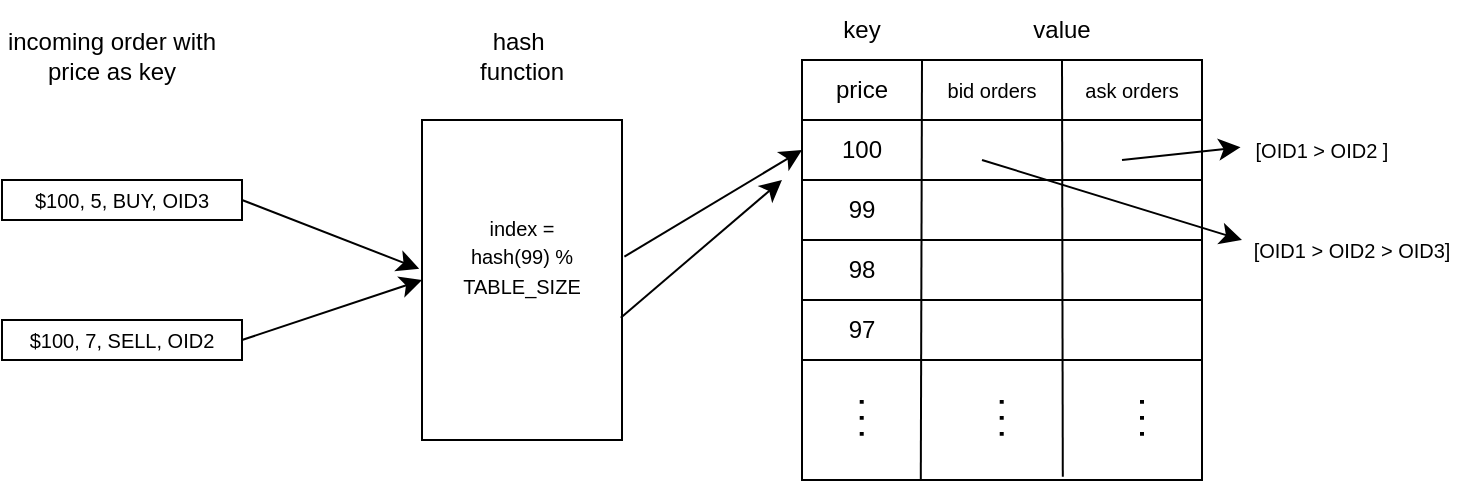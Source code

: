 <mxfile version="27.1.4">
  <diagram name="Page-1" id="N2E-GMV_lUsr6pByv2gw">
    <mxGraphModel dx="546" dy="1067" grid="1" gridSize="10" guides="1" tooltips="1" connect="1" arrows="1" fold="1" page="1" pageScale="1" pageWidth="850" pageHeight="1100" math="0" shadow="0">
      <root>
        <mxCell id="0" />
        <mxCell id="1" parent="0" />
        <mxCell id="UzoHA2U7FZqmbj5FK5Mm-1" value="" style="rounded=0;whiteSpace=wrap;html=1;" vertex="1" parent="1">
          <mxGeometry x="280" y="310" width="100" height="160" as="geometry" />
        </mxCell>
        <mxCell id="UzoHA2U7FZqmbj5FK5Mm-2" value="" style="rounded=0;whiteSpace=wrap;html=1;" vertex="1" parent="1">
          <mxGeometry x="470" y="280" width="200" height="210" as="geometry" />
        </mxCell>
        <mxCell id="UzoHA2U7FZqmbj5FK5Mm-3" value="" style="endArrow=none;html=1;rounded=0;fontSize=12;startSize=8;endSize=8;curved=1;exitX=0.297;exitY=1.001;exitDx=0;exitDy=0;exitPerimeter=0;" edge="1" parent="1" source="UzoHA2U7FZqmbj5FK5Mm-2">
          <mxGeometry width="50" height="50" relative="1" as="geometry">
            <mxPoint x="530" y="460" as="sourcePoint" />
            <mxPoint x="530" y="280" as="targetPoint" />
          </mxGeometry>
        </mxCell>
        <mxCell id="UzoHA2U7FZqmbj5FK5Mm-5" value="" style="endArrow=none;html=1;rounded=0;fontSize=12;startSize=8;endSize=8;curved=1;exitX=0;exitY=0.5;exitDx=0;exitDy=0;entryX=1;entryY=0.5;entryDx=0;entryDy=0;" edge="1" parent="1">
          <mxGeometry width="50" height="50" relative="1" as="geometry">
            <mxPoint x="470" y="400" as="sourcePoint" />
            <mxPoint x="670" y="400" as="targetPoint" />
          </mxGeometry>
        </mxCell>
        <mxCell id="UzoHA2U7FZqmbj5FK5Mm-6" value="" style="endArrow=none;html=1;rounded=0;fontSize=12;startSize=8;endSize=8;curved=1;exitX=0;exitY=0.5;exitDx=0;exitDy=0;entryX=1;entryY=0.5;entryDx=0;entryDy=0;" edge="1" parent="1">
          <mxGeometry width="50" height="50" relative="1" as="geometry">
            <mxPoint x="470" y="370" as="sourcePoint" />
            <mxPoint x="670" y="370" as="targetPoint" />
          </mxGeometry>
        </mxCell>
        <mxCell id="UzoHA2U7FZqmbj5FK5Mm-7" value="" style="endArrow=none;html=1;rounded=0;fontSize=12;startSize=8;endSize=8;curved=1;exitX=0;exitY=0.5;exitDx=0;exitDy=0;entryX=1;entryY=0.5;entryDx=0;entryDy=0;" edge="1" parent="1">
          <mxGeometry width="50" height="50" relative="1" as="geometry">
            <mxPoint x="470" y="340" as="sourcePoint" />
            <mxPoint x="670" y="340" as="targetPoint" />
          </mxGeometry>
        </mxCell>
        <mxCell id="UzoHA2U7FZqmbj5FK5Mm-8" value="" style="endArrow=none;html=1;rounded=0;fontSize=12;startSize=8;endSize=8;curved=1;exitX=0;exitY=0.5;exitDx=0;exitDy=0;entryX=1;entryY=0.5;entryDx=0;entryDy=0;" edge="1" parent="1">
          <mxGeometry width="50" height="50" relative="1" as="geometry">
            <mxPoint x="470" y="310" as="sourcePoint" />
            <mxPoint x="670" y="310" as="targetPoint" />
          </mxGeometry>
        </mxCell>
        <mxCell id="UzoHA2U7FZqmbj5FK5Mm-9" value="" style="endArrow=none;html=1;rounded=0;fontSize=12;startSize=8;endSize=8;curved=1;exitX=0.652;exitY=0.992;exitDx=0;exitDy=0;exitPerimeter=0;" edge="1" parent="1" source="UzoHA2U7FZqmbj5FK5Mm-2">
          <mxGeometry width="50" height="50" relative="1" as="geometry">
            <mxPoint x="600" y="460" as="sourcePoint" />
            <mxPoint x="600" y="280" as="targetPoint" />
          </mxGeometry>
        </mxCell>
        <mxCell id="UzoHA2U7FZqmbj5FK5Mm-11" value="price" style="text;html=1;align=center;verticalAlign=middle;whiteSpace=wrap;rounded=0;" vertex="1" parent="1">
          <mxGeometry x="470" y="280" width="60" height="30" as="geometry" />
        </mxCell>
        <mxCell id="UzoHA2U7FZqmbj5FK5Mm-12" value="&lt;font style=&quot;font-size: 10px;&quot;&gt;bid orders&lt;/font&gt;" style="text;html=1;align=center;verticalAlign=middle;whiteSpace=wrap;rounded=0;" vertex="1" parent="1">
          <mxGeometry x="530" y="280" width="70" height="30" as="geometry" />
        </mxCell>
        <mxCell id="UzoHA2U7FZqmbj5FK5Mm-14" value="100" style="text;html=1;align=center;verticalAlign=middle;whiteSpace=wrap;rounded=0;" vertex="1" parent="1">
          <mxGeometry x="470" y="310" width="60" height="30" as="geometry" />
        </mxCell>
        <mxCell id="UzoHA2U7FZqmbj5FK5Mm-15" value="99" style="text;html=1;align=center;verticalAlign=middle;whiteSpace=wrap;rounded=0;" vertex="1" parent="1">
          <mxGeometry x="470" y="340" width="60" height="30" as="geometry" />
        </mxCell>
        <mxCell id="UzoHA2U7FZqmbj5FK5Mm-16" value="98" style="text;html=1;align=center;verticalAlign=middle;whiteSpace=wrap;rounded=0;" vertex="1" parent="1">
          <mxGeometry x="470" y="370" width="60" height="30" as="geometry" />
        </mxCell>
        <mxCell id="UzoHA2U7FZqmbj5FK5Mm-17" value="97" style="text;html=1;align=center;verticalAlign=middle;whiteSpace=wrap;rounded=0;" vertex="1" parent="1">
          <mxGeometry x="470" y="400" width="60" height="30" as="geometry" />
        </mxCell>
        <mxCell id="UzoHA2U7FZqmbj5FK5Mm-18" value="" style="endArrow=none;html=1;rounded=0;fontSize=12;startSize=8;endSize=8;curved=1;exitX=0;exitY=0.5;exitDx=0;exitDy=0;entryX=1;entryY=0.5;entryDx=0;entryDy=0;" edge="1" parent="1">
          <mxGeometry width="50" height="50" relative="1" as="geometry">
            <mxPoint x="470" y="430" as="sourcePoint" />
            <mxPoint x="670" y="430" as="targetPoint" />
          </mxGeometry>
        </mxCell>
        <mxCell id="UzoHA2U7FZqmbj5FK5Mm-20" value="" style="endArrow=none;dashed=1;html=1;dashPattern=1 3;strokeWidth=2;rounded=0;fontSize=12;startSize=8;endSize=8;curved=1;" edge="1" parent="1">
          <mxGeometry width="50" height="50" relative="1" as="geometry">
            <mxPoint x="499.86" y="450" as="sourcePoint" />
            <mxPoint x="499.86" y="470" as="targetPoint" />
          </mxGeometry>
        </mxCell>
        <mxCell id="UzoHA2U7FZqmbj5FK5Mm-21" value="" style="endArrow=none;dashed=1;html=1;dashPattern=1 3;strokeWidth=2;rounded=0;fontSize=12;startSize=8;endSize=8;curved=1;" edge="1" parent="1">
          <mxGeometry width="50" height="50" relative="1" as="geometry">
            <mxPoint x="569.86" y="450" as="sourcePoint" />
            <mxPoint x="569.86" y="470" as="targetPoint" />
          </mxGeometry>
        </mxCell>
        <mxCell id="UzoHA2U7FZqmbj5FK5Mm-22" value="" style="endArrow=none;dashed=1;html=1;dashPattern=1 3;strokeWidth=2;rounded=0;fontSize=12;startSize=8;endSize=8;curved=1;" edge="1" parent="1">
          <mxGeometry width="50" height="50" relative="1" as="geometry">
            <mxPoint x="640" y="450" as="sourcePoint" />
            <mxPoint x="640" y="470" as="targetPoint" />
          </mxGeometry>
        </mxCell>
        <mxCell id="UzoHA2U7FZqmbj5FK5Mm-23" value="&lt;font style=&quot;font-size: 10px;&quot;&gt;ask orders&lt;/font&gt;" style="text;html=1;align=center;verticalAlign=middle;whiteSpace=wrap;rounded=0;" vertex="1" parent="1">
          <mxGeometry x="600" y="280" width="70" height="30" as="geometry" />
        </mxCell>
        <mxCell id="UzoHA2U7FZqmbj5FK5Mm-25" value="" style="endArrow=classic;html=1;rounded=0;fontSize=12;startSize=8;endSize=8;curved=1;" edge="1" parent="1">
          <mxGeometry width="50" height="50" relative="1" as="geometry">
            <mxPoint x="560" y="330" as="sourcePoint" />
            <mxPoint x="690" y="370" as="targetPoint" />
          </mxGeometry>
        </mxCell>
        <mxCell id="UzoHA2U7FZqmbj5FK5Mm-26" value="&lt;font style=&quot;font-size: 10px;&quot;&gt;[OID1 &amp;gt; OID2 &amp;gt; OID3]&lt;/font&gt;" style="text;html=1;align=center;verticalAlign=middle;whiteSpace=wrap;rounded=0;" vertex="1" parent="1">
          <mxGeometry x="690" y="360" width="110" height="30" as="geometry" />
        </mxCell>
        <mxCell id="UzoHA2U7FZqmbj5FK5Mm-27" value="" style="endArrow=classic;html=1;rounded=0;fontSize=12;startSize=8;endSize=8;curved=1;entryX=-0.009;entryY=0.454;entryDx=0;entryDy=0;entryPerimeter=0;" edge="1" parent="1" target="UzoHA2U7FZqmbj5FK5Mm-28">
          <mxGeometry width="50" height="50" relative="1" as="geometry">
            <mxPoint x="630" y="330" as="sourcePoint" />
            <mxPoint x="710" y="330" as="targetPoint" />
          </mxGeometry>
        </mxCell>
        <mxCell id="UzoHA2U7FZqmbj5FK5Mm-28" value="&lt;font style=&quot;font-size: 10px;&quot;&gt;[OID1 &amp;gt; OID2 ]&lt;/font&gt;" style="text;html=1;align=center;verticalAlign=middle;whiteSpace=wrap;rounded=0;" vertex="1" parent="1">
          <mxGeometry x="690" y="310" width="80" height="30" as="geometry" />
        </mxCell>
        <mxCell id="UzoHA2U7FZqmbj5FK5Mm-29" value="" style="rounded=0;whiteSpace=wrap;html=1;" vertex="1" parent="1">
          <mxGeometry x="70" y="340" width="120" height="20" as="geometry" />
        </mxCell>
        <mxCell id="UzoHA2U7FZqmbj5FK5Mm-30" value="&lt;font style=&quot;font-size: 10px;&quot;&gt;$100, 5, BUY, OID3&lt;/font&gt;" style="text;html=1;align=center;verticalAlign=middle;whiteSpace=wrap;rounded=0;" vertex="1" parent="1">
          <mxGeometry x="70" y="340" width="120" height="20" as="geometry" />
        </mxCell>
        <mxCell id="UzoHA2U7FZqmbj5FK5Mm-31" value="" style="rounded=0;whiteSpace=wrap;html=1;" vertex="1" parent="1">
          <mxGeometry x="70" y="410" width="120" height="20" as="geometry" />
        </mxCell>
        <mxCell id="UzoHA2U7FZqmbj5FK5Mm-32" value="&lt;font style=&quot;font-size: 10px;&quot;&gt;$100, 7, SELL, OID2&lt;/font&gt;" style="text;html=1;align=center;verticalAlign=middle;whiteSpace=wrap;rounded=0;" vertex="1" parent="1">
          <mxGeometry x="70" y="410" width="120" height="20" as="geometry" />
        </mxCell>
        <mxCell id="UzoHA2U7FZqmbj5FK5Mm-33" value="" style="endArrow=classic;html=1;rounded=0;fontSize=12;startSize=8;endSize=8;curved=1;exitX=1;exitY=0.5;exitDx=0;exitDy=0;entryX=-0.014;entryY=0.465;entryDx=0;entryDy=0;entryPerimeter=0;" edge="1" parent="1" source="UzoHA2U7FZqmbj5FK5Mm-30" target="UzoHA2U7FZqmbj5FK5Mm-1">
          <mxGeometry width="50" height="50" relative="1" as="geometry">
            <mxPoint x="330" y="480" as="sourcePoint" />
            <mxPoint x="380" y="430" as="targetPoint" />
          </mxGeometry>
        </mxCell>
        <mxCell id="UzoHA2U7FZqmbj5FK5Mm-34" value="" style="endArrow=classic;html=1;rounded=0;fontSize=12;startSize=8;endSize=8;curved=1;exitX=1;exitY=0.5;exitDx=0;exitDy=0;entryX=0;entryY=0.5;entryDx=0;entryDy=0;" edge="1" parent="1" source="UzoHA2U7FZqmbj5FK5Mm-32" target="UzoHA2U7FZqmbj5FK5Mm-1">
          <mxGeometry width="50" height="50" relative="1" as="geometry">
            <mxPoint x="330" y="480" as="sourcePoint" />
            <mxPoint x="380" y="430" as="targetPoint" />
          </mxGeometry>
        </mxCell>
        <mxCell id="UzoHA2U7FZqmbj5FK5Mm-35" value="" style="endArrow=classic;html=1;rounded=0;fontSize=12;startSize=8;endSize=8;curved=1;exitX=1.012;exitY=0.427;exitDx=0;exitDy=0;exitPerimeter=0;entryX=0;entryY=0.5;entryDx=0;entryDy=0;" edge="1" parent="1" source="UzoHA2U7FZqmbj5FK5Mm-1" target="UzoHA2U7FZqmbj5FK5Mm-14">
          <mxGeometry width="50" height="50" relative="1" as="geometry">
            <mxPoint x="330" y="480" as="sourcePoint" />
            <mxPoint x="380" y="430" as="targetPoint" />
          </mxGeometry>
        </mxCell>
        <mxCell id="UzoHA2U7FZqmbj5FK5Mm-36" value="" style="endArrow=classic;html=1;rounded=0;fontSize=12;startSize=8;endSize=8;curved=1;exitX=0.994;exitY=0.618;exitDx=0;exitDy=0;exitPerimeter=0;" edge="1" parent="1" source="UzoHA2U7FZqmbj5FK5Mm-1">
          <mxGeometry width="50" height="50" relative="1" as="geometry">
            <mxPoint x="330" y="480" as="sourcePoint" />
            <mxPoint x="460" y="340" as="targetPoint" />
          </mxGeometry>
        </mxCell>
        <mxCell id="UzoHA2U7FZqmbj5FK5Mm-37" value="key" style="text;html=1;align=center;verticalAlign=middle;whiteSpace=wrap;rounded=0;" vertex="1" parent="1">
          <mxGeometry x="470" y="250" width="60" height="30" as="geometry" />
        </mxCell>
        <mxCell id="UzoHA2U7FZqmbj5FK5Mm-38" value="value" style="text;html=1;align=center;verticalAlign=middle;whiteSpace=wrap;rounded=0;" vertex="1" parent="1">
          <mxGeometry x="570" y="250" width="60" height="30" as="geometry" />
        </mxCell>
        <mxCell id="UzoHA2U7FZqmbj5FK5Mm-39" value="hash&amp;nbsp;&lt;div&gt;function&lt;/div&gt;" style="text;html=1;align=center;verticalAlign=middle;whiteSpace=wrap;rounded=0;" vertex="1" parent="1">
          <mxGeometry x="300" y="263" width="60" height="30" as="geometry" />
        </mxCell>
        <mxCell id="UzoHA2U7FZqmbj5FK5Mm-40" value="&lt;div&gt;&lt;font style=&quot;font-size: 10px;&quot;&gt;index = hash(99) % TABLE_SIZE&lt;/font&gt;&lt;/div&gt;&lt;div&gt;&lt;br&gt;&lt;/div&gt;" style="text;html=1;align=center;verticalAlign=middle;whiteSpace=wrap;rounded=0;" vertex="1" parent="1">
          <mxGeometry x="300" y="370" width="60" height="30" as="geometry" />
        </mxCell>
        <mxCell id="UzoHA2U7FZqmbj5FK5Mm-41" value="incoming order with price as key" style="text;html=1;align=center;verticalAlign=middle;whiteSpace=wrap;rounded=0;" vertex="1" parent="1">
          <mxGeometry x="70" y="263" width="110" height="30" as="geometry" />
        </mxCell>
      </root>
    </mxGraphModel>
  </diagram>
</mxfile>
